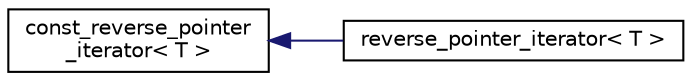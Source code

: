 digraph "Graphical Class Hierarchy"
{
 // LATEX_PDF_SIZE
  edge [fontname="Helvetica",fontsize="10",labelfontname="Helvetica",labelfontsize="10"];
  node [fontname="Helvetica",fontsize="10",shape=record];
  rankdir="LR";
  Node0 [label="const_reverse_pointer\l_iterator\< T \>",height=0.2,width=0.4,color="black", fillcolor="white", style="filled",URL="$d5/dc9/structconst__reverse__pointer__iterator.htm",tooltip="Base class for Pointer like reverse iterators."];
  Node0 -> Node1 [dir="back",color="midnightblue",fontsize="10",style="solid",fontname="Helvetica"];
  Node1 [label="reverse_pointer_iterator\< T \>",height=0.2,width=0.4,color="black", fillcolor="white", style="filled",URL="$d3/df2/structreverse__pointer__iterator.htm",tooltip="Non-Const class for Pointer like reverse iterators."];
}
